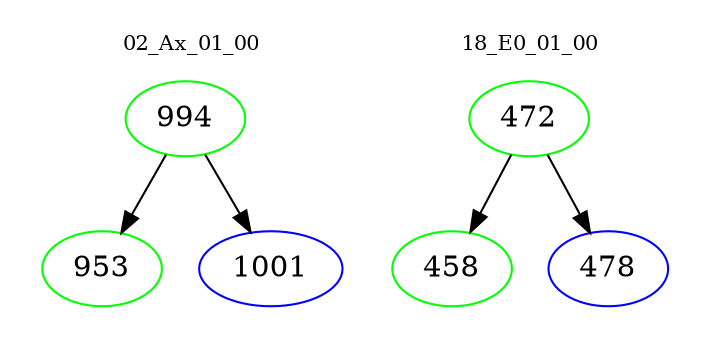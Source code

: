 digraph{
subgraph cluster_0 {
color = white
label = "02_Ax_01_00";
fontsize=10;
T0_994 [label="994", color="green"]
T0_994 -> T0_953 [color="black"]
T0_953 [label="953", color="green"]
T0_994 -> T0_1001 [color="black"]
T0_1001 [label="1001", color="blue"]
}
subgraph cluster_1 {
color = white
label = "18_E0_01_00";
fontsize=10;
T1_472 [label="472", color="green"]
T1_472 -> T1_458 [color="black"]
T1_458 [label="458", color="green"]
T1_472 -> T1_478 [color="black"]
T1_478 [label="478", color="blue"]
}
}
